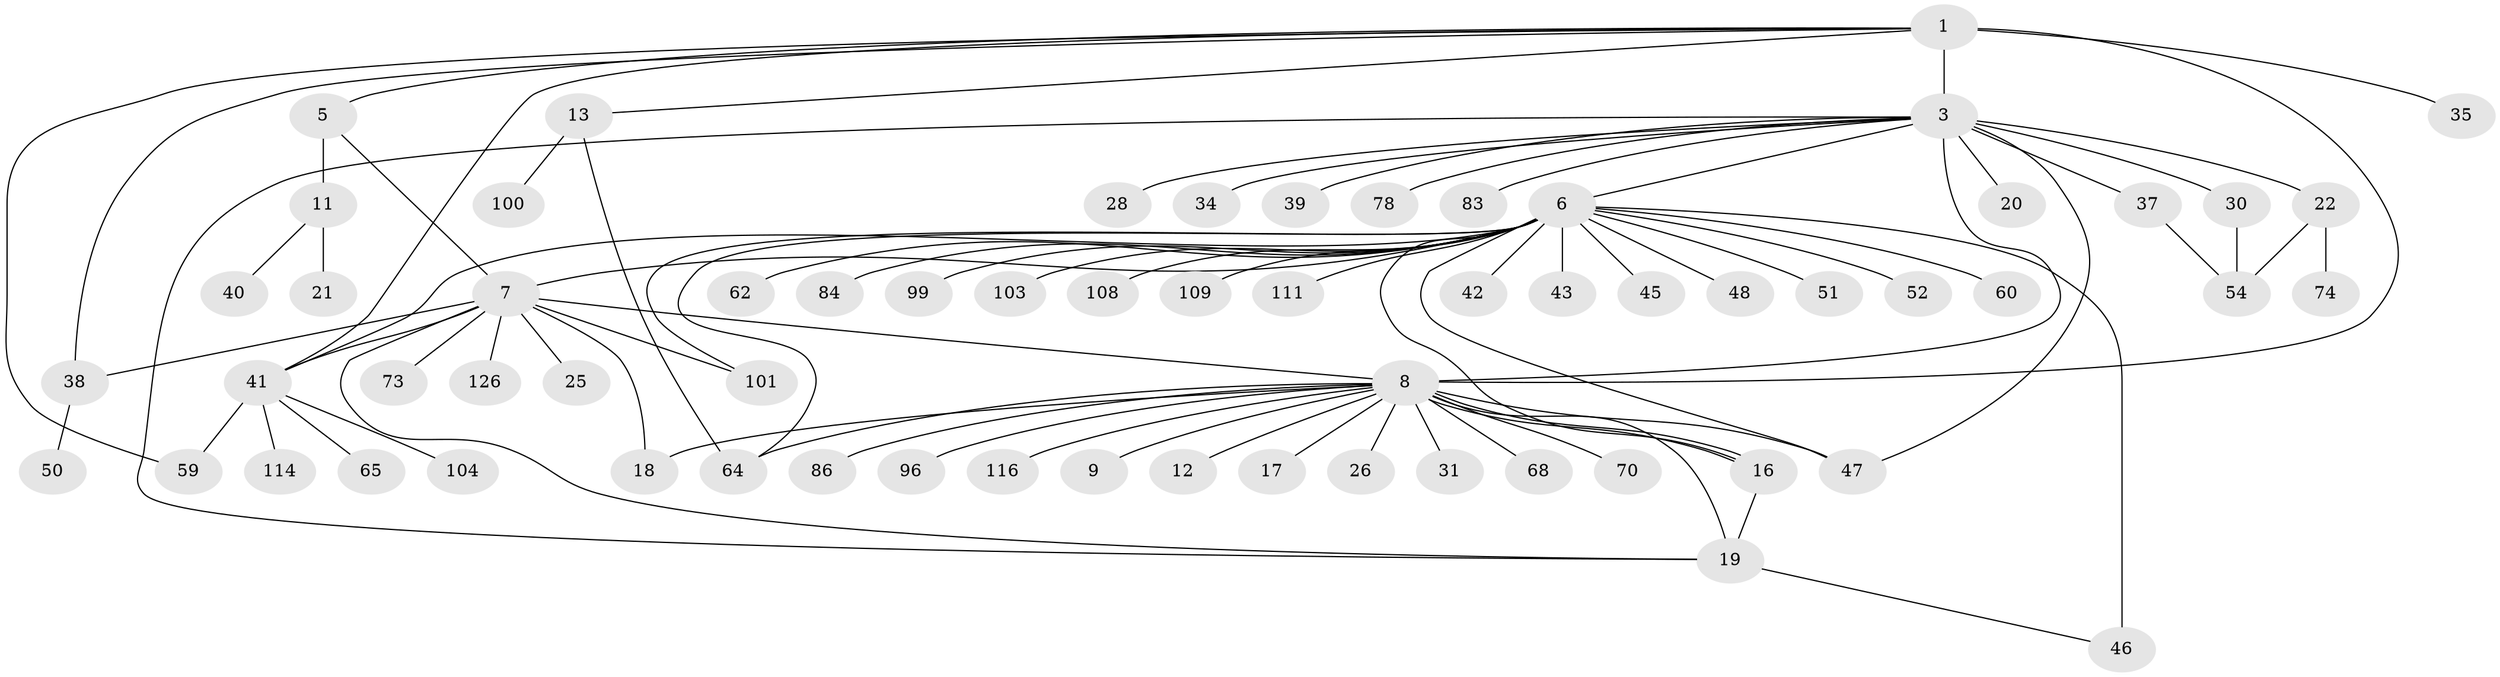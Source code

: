 // original degree distribution, {8: 0.007751937984496124, 6: 0.015503875968992248, 13: 0.007751937984496124, 12: 0.007751937984496124, 3: 0.10077519379844961, 15: 0.007751937984496124, 11: 0.007751937984496124, 23: 0.007751937984496124, 2: 0.13953488372093023, 9: 0.007751937984496124, 4: 0.06976744186046512, 1: 0.5736434108527132, 7: 0.015503875968992248, 5: 0.031007751937984496}
// Generated by graph-tools (version 1.1) at 2025/14/03/09/25 04:14:44]
// undirected, 64 vertices, 84 edges
graph export_dot {
graph [start="1"]
  node [color=gray90,style=filled];
  1 [super="+2+57+53+15"];
  3 [super="+24+33+4+29+121+89+77+102"];
  5;
  6 [super="+23+10"];
  7;
  8 [super="+67+14+49+91+113+75+97+90+110+95+44"];
  9 [super="+125"];
  11 [super="+94"];
  12;
  13;
  16 [super="+56"];
  17;
  18;
  19 [super="+27+36"];
  20 [super="+58"];
  21;
  22 [super="+61+117+98"];
  25;
  26;
  28;
  30 [super="+55"];
  31 [super="+105"];
  34;
  35;
  37;
  38 [super="+106+123+112"];
  39;
  40;
  41;
  42 [super="+79"];
  43;
  45 [super="+63"];
  46 [super="+119"];
  47;
  48;
  50;
  51;
  52;
  54 [super="+88"];
  59 [super="+118+76"];
  60;
  62;
  64 [super="+81"];
  65;
  68;
  70;
  73;
  74;
  78;
  83;
  84;
  86;
  96;
  99;
  100;
  101;
  103;
  104;
  108;
  109;
  111;
  114;
  116 [super="+124"];
  126;
  1 -- 5;
  1 -- 13;
  1 -- 38;
  1 -- 35;
  1 -- 3 [weight=3];
  1 -- 8 [weight=6];
  1 -- 59;
  1 -- 41;
  3 -- 6 [weight=2];
  3 -- 22;
  3 -- 34;
  3 -- 37;
  3 -- 8 [weight=3];
  3 -- 39;
  3 -- 78;
  3 -- 83;
  3 -- 20;
  3 -- 19;
  3 -- 28;
  3 -- 30;
  3 -- 47;
  5 -- 7;
  5 -- 11;
  6 -- 7;
  6 -- 41;
  6 -- 42;
  6 -- 45;
  6 -- 46 [weight=2];
  6 -- 48;
  6 -- 64;
  6 -- 84;
  6 -- 101;
  6 -- 108;
  6 -- 111;
  6 -- 43;
  6 -- 52;
  6 -- 99;
  6 -- 103;
  6 -- 109;
  6 -- 47;
  6 -- 16;
  6 -- 51;
  6 -- 60;
  6 -- 62;
  7 -- 8;
  7 -- 18;
  7 -- 19;
  7 -- 25;
  7 -- 41;
  7 -- 73;
  7 -- 101;
  7 -- 126;
  7 -- 38;
  8 -- 9;
  8 -- 12;
  8 -- 16;
  8 -- 16;
  8 -- 26;
  8 -- 31;
  8 -- 47;
  8 -- 68;
  8 -- 18;
  8 -- 96;
  8 -- 70;
  8 -- 64;
  8 -- 17;
  8 -- 116;
  8 -- 86;
  8 -- 19;
  11 -- 21;
  11 -- 40;
  13 -- 100;
  13 -- 64;
  16 -- 19 [weight=2];
  19 -- 46;
  22 -- 54;
  22 -- 74;
  30 -- 54;
  37 -- 54;
  38 -- 50;
  41 -- 59;
  41 -- 65;
  41 -- 104;
  41 -- 114;
}
